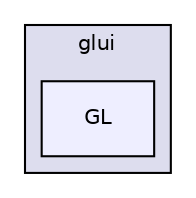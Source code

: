 digraph "bullet/bullet-2.82-r2704/Extras/glui/GL" {
  compound=true
  node [ fontsize="10", fontname="Helvetica"];
  edge [ labelfontsize="10", labelfontname="Helvetica"];
  subgraph clusterdir_8ea8688e419205a839d6aed1c958742f {
    graph [ bgcolor="#ddddee", pencolor="black", label="glui" fontname="Helvetica", fontsize="10", URL="dir_8ea8688e419205a839d6aed1c958742f.html"]
  dir_6b94d958fc2ee87dc3aedcf10c170014 [shape=box, label="GL", style="filled", fillcolor="#eeeeff", pencolor="black", URL="dir_6b94d958fc2ee87dc3aedcf10c170014.html"];
  }
}
